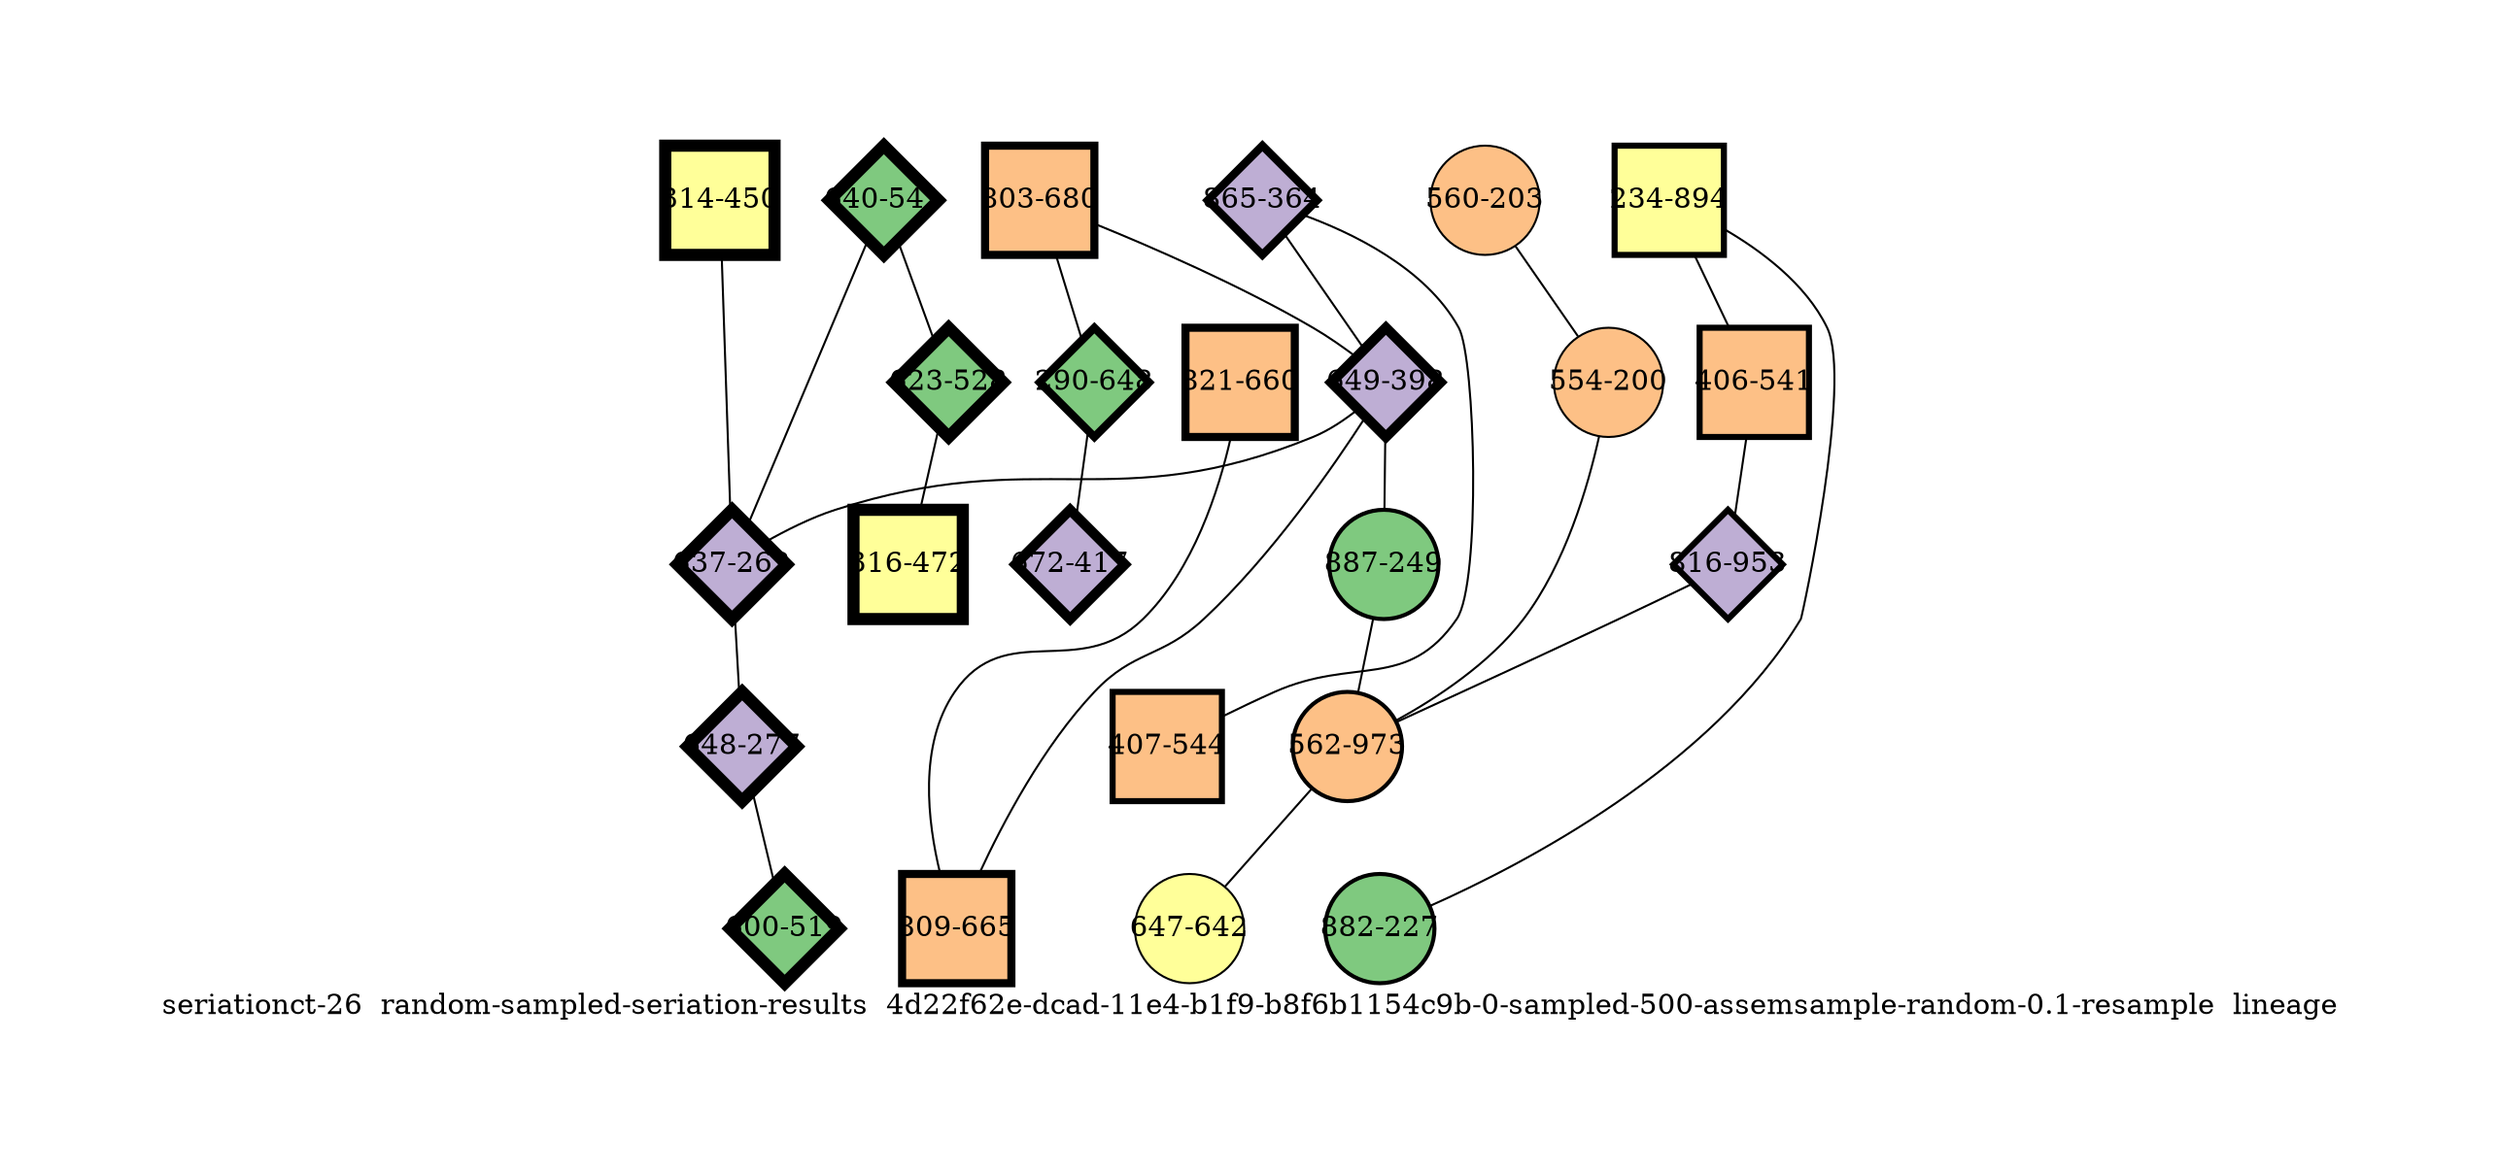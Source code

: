 strict graph "seriationct-26  random-sampled-seriation-results  4d22f62e-dcad-11e4-b1f9-b8f6b1154c9b-0-sampled-500-assemsample-random-0.1-resample  lineage" {
labelloc=b;
ratio=auto;
pad="1.0";
label="seriationct-26  random-sampled-seriation-results  4d22f62e-dcad-11e4-b1f9-b8f6b1154c9b-0-sampled-500-assemsample-random-0.1-resample  lineage";
node [width="0.75", style=filled, fixedsize=true, height="0.75", shape=circle, label=""];
0 [xCoordinate="450.0", appears_in_slice=6, yCoordinate="314.0", colorscheme=accent6, lineage_id=1, short_label="314-450", label="314-450", shape=square, cluster_id=3, fillcolor=4, size="500.0", id=0, penwidth="6.0"];
1 [xCoordinate="680.0", appears_in_slice=4, yCoordinate="803.0", colorscheme=accent6, lineage_id=1, short_label="803-680", label="803-680", shape=square, cluster_id=2, fillcolor=3, size="500.0", id=1, penwidth="4.0"];
2 [xCoordinate="541.0", appears_in_slice=6, yCoordinate="640.0", colorscheme=accent6, lineage_id=2, short_label="640-541", label="640-541", shape=diamond, cluster_id=0, fillcolor=1, size="500.0", id=2, penwidth="6.0"];
3 [xCoordinate="528.0", appears_in_slice=6, yCoordinate="623.0", colorscheme=accent6, lineage_id=2, short_label="623-528", label="623-528", shape=diamond, cluster_id=0, fillcolor=1, size="500.0", id=3, penwidth="6.0"];
4 [xCoordinate="660.0", appears_in_slice=4, yCoordinate="821.0", colorscheme=accent6, lineage_id=1, short_label="821-660", label="821-660", shape=square, cluster_id=2, fillcolor=3, size="500.0", id=4, penwidth="4.0"];
5 [xCoordinate="364.0", appears_in_slice=4, yCoordinate="865.0", colorscheme=accent6, lineage_id=2, short_label="865-364", label="865-364", shape=diamond, cluster_id=1, fillcolor=2, size="500.0", id=5, penwidth="4.0"];
6 [xCoordinate="203.0", appears_in_slice=1, yCoordinate="560.0", colorscheme=accent6, lineage_id=0, short_label="560-203", label="560-203", shape=circle, cluster_id=2, fillcolor=3, size="500.0", id=6, penwidth="1.0"];
7 [xCoordinate="398.0", appears_in_slice=5, yCoordinate="649.0", colorscheme=accent6, lineage_id=2, short_label="649-398", label="649-398", shape=diamond, cluster_id=1, fillcolor=2, size="500.0", id=7, penwidth="5.0"];
8 [xCoordinate="262.0", appears_in_slice=6, yCoordinate="637.0", colorscheme=accent6, lineage_id=2, short_label="637-262", label="637-262", shape=diamond, cluster_id=1, fillcolor=2, size="500.0", id=8, penwidth="6.0"];
9 [xCoordinate="200.0", appears_in_slice=1, yCoordinate="554.0", colorscheme=accent6, lineage_id=0, short_label="554-200", label="554-200", shape=circle, cluster_id=2, fillcolor=3, size="500.0", id=9, penwidth="1.0"];
10 [xCoordinate="277.0", appears_in_slice=6, yCoordinate="648.0", colorscheme=accent6, lineage_id=2, short_label="648-277", label="648-277", shape=diamond, cluster_id=1, fillcolor=2, size="500.0", id=10, penwidth="6.0"];
11 [xCoordinate="249.0", appears_in_slice=2, yCoordinate="887.0", colorscheme=accent6, lineage_id=0, short_label="887-249", label="887-249", shape=circle, cluster_id=0, fillcolor=1, size="500.0", id=11, penwidth="2.0"];
12 [xCoordinate="519.0", appears_in_slice=6, yCoordinate="600.0", colorscheme=accent6, lineage_id=2, short_label="600-519", label="600-519", shape=diamond, cluster_id=0, fillcolor=1, size="500.0", id=12, penwidth="6.0"];
13 [xCoordinate="894.0", appears_in_slice=3, yCoordinate="234.0", colorscheme=accent6, lineage_id=1, short_label="234-894", label="234-894", shape=square, cluster_id=3, fillcolor=4, size="500.0", id=13, penwidth="3.0"];
14 [xCoordinate="541.0", appears_in_slice=3, yCoordinate="406.0", colorscheme=accent6, lineage_id=1, short_label="406-541", label="406-541", shape=square, cluster_id=2, fillcolor=3, size="500.0", id=14, penwidth="3.0"];
15 [xCoordinate="472.0", appears_in_slice=6, yCoordinate="316.0", colorscheme=accent6, lineage_id=1, short_label="316-472", label="316-472", shape=square, cluster_id=3, fillcolor=4, size="500.0", id=15, penwidth="6.0"];
16 [xCoordinate="544.0", appears_in_slice=3, yCoordinate="407.0", colorscheme=accent6, lineage_id=1, short_label="407-544", label="407-544", shape=square, cluster_id=2, fillcolor=3, size="500.0", id=16, penwidth="3.0"];
17 [xCoordinate="953.0", appears_in_slice=3, yCoordinate="816.0", colorscheme=accent6, lineage_id=2, short_label="816-953", label="816-953", shape=diamond, cluster_id=1, fillcolor=2, size="500.0", id=17, penwidth="3.0"];
18 [xCoordinate="648.0", appears_in_slice=4, yCoordinate="290.0", colorscheme=accent6, lineage_id=2, short_label="290-648", label="290-648", shape=diamond, cluster_id=0, fillcolor=1, size="500.0", id=18, penwidth="4.0"];
19 [xCoordinate="973.0", appears_in_slice=2, yCoordinate="562.0", colorscheme=accent6, lineage_id=0, short_label="562-973", label="562-973", shape=circle, cluster_id=2, fillcolor=3, size="500.0", id=19, penwidth="2.0"];
20 [xCoordinate="227.0", appears_in_slice=2, yCoordinate="882.0", colorscheme=accent6, lineage_id=0, short_label="882-227", label="882-227", shape=circle, cluster_id=0, fillcolor=1, size="500.0", id=20, penwidth="2.0"];
21 [xCoordinate="665.0", appears_in_slice=4, yCoordinate="809.0", colorscheme=accent6, lineage_id=1, short_label="809-665", label="809-665", shape=square, cluster_id=2, fillcolor=3, size="500.0", id=21, penwidth="4.0"];
22 [xCoordinate="417.0", appears_in_slice=5, yCoordinate="672.0", colorscheme=accent6, lineage_id=2, short_label="672-417", label="672-417", shape=diamond, cluster_id=1, fillcolor=2, size="500.0", id=22, penwidth="5.0"];
23 [xCoordinate="642.0", appears_in_slice=1, yCoordinate="647.0", colorscheme=accent6, lineage_id=0, short_label="647-642", label="647-642", shape=circle, cluster_id=3, fillcolor=4, size="500.0", id=23, penwidth="1.0"];
0 -- 8  [inverseweight="1.71698680199", weight="0.58241565913"];
1 -- 18  [inverseweight="14.4457999164", weight="0.0692242731995"];
1 -- 7  [inverseweight="2.19967834256", weight="0.454611922413"];
2 -- 8  [inverseweight="2.59349495852", weight="0.385580082473"];
2 -- 3  [inverseweight="1.98616097572", weight="0.503483862701"];
3 -- 15  [inverseweight="53.9163866017", weight="0.018547236991"];
4 -- 21  [inverseweight="15.625", weight="0.064"];
5 -- 16  [inverseweight="3.52007948148", weight="0.284084494473"];
5 -- 7  [inverseweight="1.5904221808", weight="0.628763866646"];
6 -- 9  [inverseweight="19.4920293896", weight="0.0513030213535"];
7 -- 8  [inverseweight="1.86011183924", weight="0.537602083329"];
7 -- 11  [inverseweight="1.84067508905", weight="0.543278933882"];
7 -- 21  [inverseweight="2.6129707887", weight="0.382706153596"];
8 -- 10  [inverseweight="1.64256988585", weight="0.608802102493"];
9 -- 19  [inverseweight="1.56415056092", weight="0.639324643667"];
10 -- 12  [inverseweight="30.7728727448", weight="0.0324961536185"];
11 -- 19  [inverseweight="16.3956458946", weight="0.0609918027279"];
13 -- 20  [inverseweight="2.42165537007", weight="0.412940673705"];
13 -- 14  [inverseweight="8.08135229794", weight="0.123741666386"];
14 -- 17  [inverseweight="3.53571069589", weight="0.282828569985"];
17 -- 19  [inverseweight="2.51291184503", weight="0.397944719779"];
18 -- 22  [inverseweight="1.86471128654", weight="0.536276048318"];
19 -- 23  [inverseweight="1.61960788727", weight="0.617433397218"];
}
